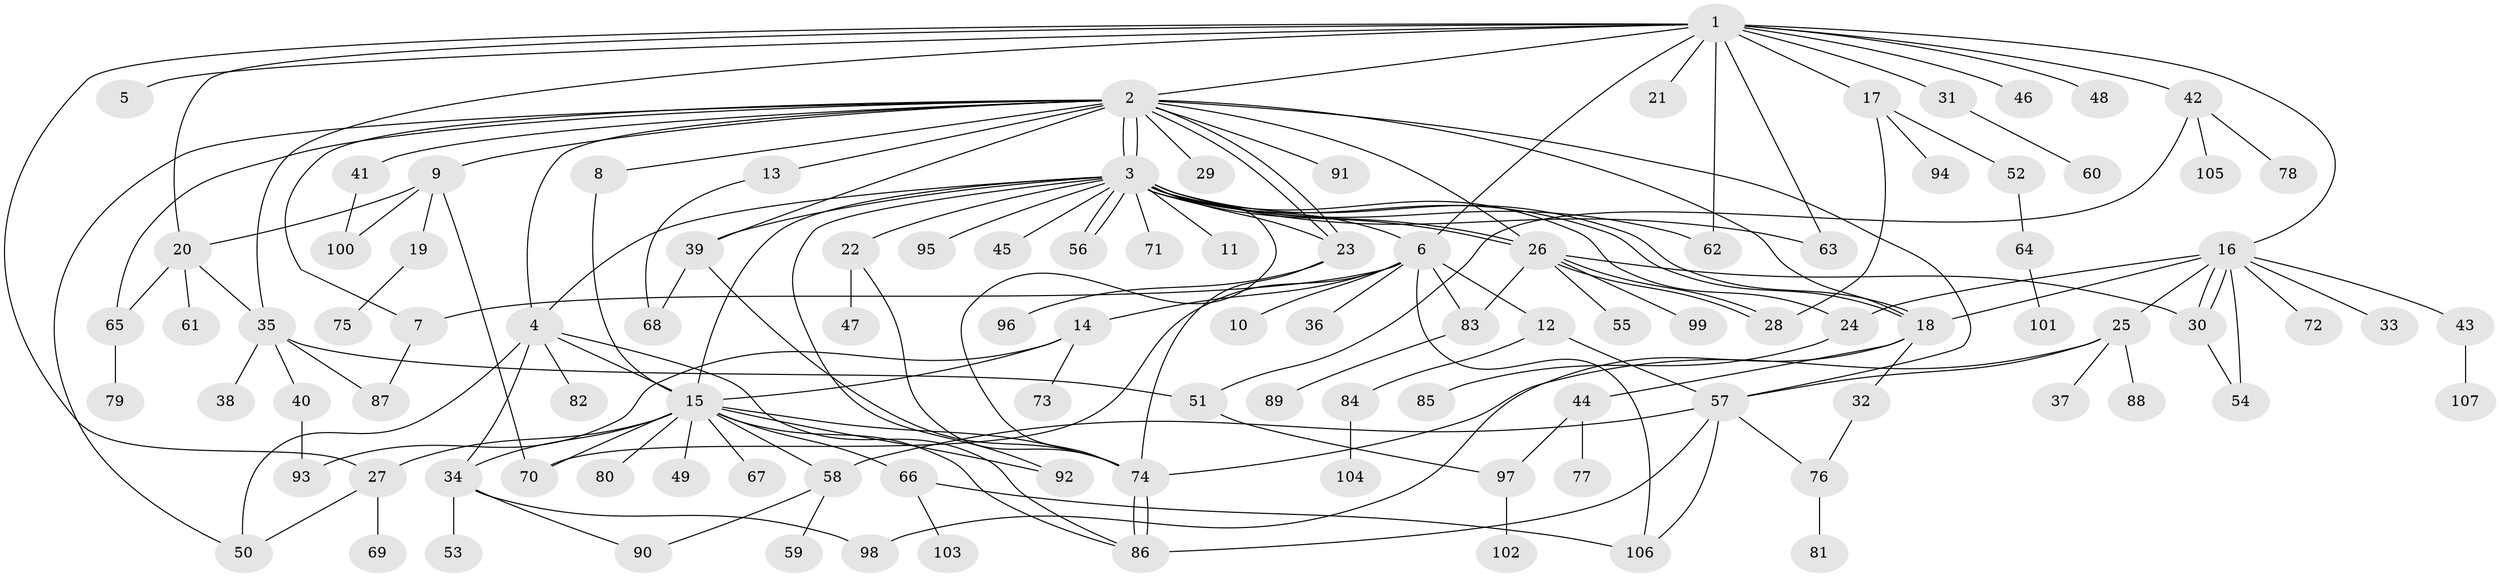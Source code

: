 // Generated by graph-tools (version 1.1) at 2025/01/03/09/25 03:01:53]
// undirected, 107 vertices, 164 edges
graph export_dot {
graph [start="1"]
  node [color=gray90,style=filled];
  1;
  2;
  3;
  4;
  5;
  6;
  7;
  8;
  9;
  10;
  11;
  12;
  13;
  14;
  15;
  16;
  17;
  18;
  19;
  20;
  21;
  22;
  23;
  24;
  25;
  26;
  27;
  28;
  29;
  30;
  31;
  32;
  33;
  34;
  35;
  36;
  37;
  38;
  39;
  40;
  41;
  42;
  43;
  44;
  45;
  46;
  47;
  48;
  49;
  50;
  51;
  52;
  53;
  54;
  55;
  56;
  57;
  58;
  59;
  60;
  61;
  62;
  63;
  64;
  65;
  66;
  67;
  68;
  69;
  70;
  71;
  72;
  73;
  74;
  75;
  76;
  77;
  78;
  79;
  80;
  81;
  82;
  83;
  84;
  85;
  86;
  87;
  88;
  89;
  90;
  91;
  92;
  93;
  94;
  95;
  96;
  97;
  98;
  99;
  100;
  101;
  102;
  103;
  104;
  105;
  106;
  107;
  1 -- 2;
  1 -- 5;
  1 -- 6;
  1 -- 16;
  1 -- 17;
  1 -- 20;
  1 -- 21;
  1 -- 27;
  1 -- 31;
  1 -- 35;
  1 -- 42;
  1 -- 46;
  1 -- 48;
  1 -- 62;
  1 -- 63;
  2 -- 3;
  2 -- 3;
  2 -- 4;
  2 -- 7;
  2 -- 8;
  2 -- 9;
  2 -- 13;
  2 -- 18;
  2 -- 23;
  2 -- 23;
  2 -- 26;
  2 -- 29;
  2 -- 39;
  2 -- 41;
  2 -- 50;
  2 -- 57;
  2 -- 65;
  2 -- 91;
  3 -- 4;
  3 -- 6;
  3 -- 11;
  3 -- 15;
  3 -- 18;
  3 -- 18;
  3 -- 22;
  3 -- 23;
  3 -- 24;
  3 -- 26;
  3 -- 26;
  3 -- 39;
  3 -- 45;
  3 -- 56;
  3 -- 56;
  3 -- 62;
  3 -- 63;
  3 -- 71;
  3 -- 74;
  3 -- 92;
  3 -- 95;
  4 -- 15;
  4 -- 34;
  4 -- 50;
  4 -- 82;
  4 -- 86;
  6 -- 7;
  6 -- 10;
  6 -- 12;
  6 -- 14;
  6 -- 36;
  6 -- 70;
  6 -- 83;
  6 -- 106;
  7 -- 87;
  8 -- 15;
  9 -- 19;
  9 -- 20;
  9 -- 70;
  9 -- 100;
  12 -- 57;
  12 -- 84;
  13 -- 68;
  14 -- 15;
  14 -- 73;
  14 -- 93;
  15 -- 27;
  15 -- 34;
  15 -- 49;
  15 -- 58;
  15 -- 66;
  15 -- 67;
  15 -- 70;
  15 -- 74;
  15 -- 80;
  15 -- 86;
  15 -- 92;
  16 -- 18;
  16 -- 24;
  16 -- 25;
  16 -- 30;
  16 -- 30;
  16 -- 33;
  16 -- 43;
  16 -- 54;
  16 -- 72;
  17 -- 28;
  17 -- 52;
  17 -- 94;
  18 -- 32;
  18 -- 44;
  18 -- 98;
  19 -- 75;
  20 -- 35;
  20 -- 61;
  20 -- 65;
  22 -- 47;
  22 -- 74;
  23 -- 74;
  23 -- 96;
  24 -- 85;
  25 -- 37;
  25 -- 57;
  25 -- 74;
  25 -- 88;
  26 -- 28;
  26 -- 28;
  26 -- 30;
  26 -- 55;
  26 -- 83;
  26 -- 99;
  27 -- 50;
  27 -- 69;
  30 -- 54;
  31 -- 60;
  32 -- 76;
  34 -- 53;
  34 -- 90;
  34 -- 98;
  35 -- 38;
  35 -- 40;
  35 -- 51;
  35 -- 87;
  39 -- 68;
  39 -- 74;
  40 -- 93;
  41 -- 100;
  42 -- 51;
  42 -- 78;
  42 -- 105;
  43 -- 107;
  44 -- 77;
  44 -- 97;
  51 -- 97;
  52 -- 64;
  57 -- 58;
  57 -- 76;
  57 -- 86;
  57 -- 106;
  58 -- 59;
  58 -- 90;
  64 -- 101;
  65 -- 79;
  66 -- 103;
  66 -- 106;
  74 -- 86;
  74 -- 86;
  76 -- 81;
  83 -- 89;
  84 -- 104;
  97 -- 102;
}
